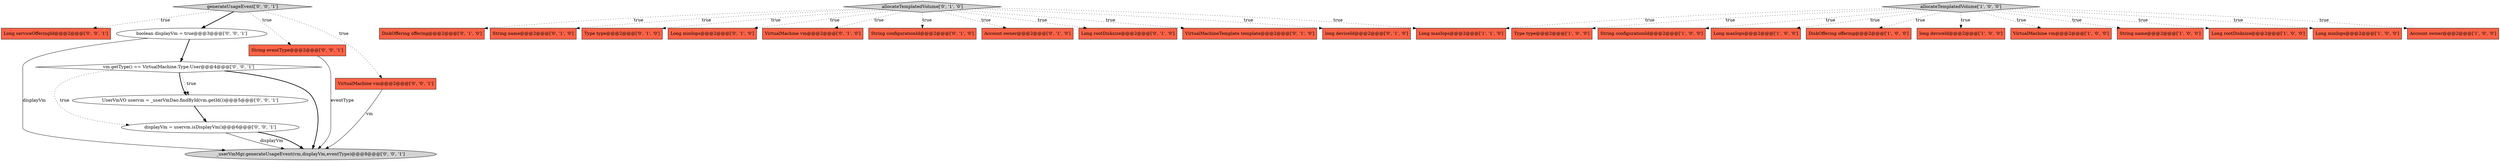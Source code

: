 digraph {
23 [style = filled, label = "Long serviceOfferingId@@@2@@@['0', '0', '1']", fillcolor = tomato, shape = box image = "AAA0AAABBB3BBB"];
12 [style = filled, label = "DiskOffering offering@@@2@@@['0', '1', '0']", fillcolor = tomato, shape = box image = "AAA0AAABBB2BBB"];
17 [style = filled, label = "String name@@@2@@@['0', '1', '0']", fillcolor = tomato, shape = box image = "AAA0AAABBB2BBB"];
4 [style = filled, label = "Type type@@@2@@@['1', '0', '0']", fillcolor = tomato, shape = box image = "AAA0AAABBB1BBB"];
18 [style = filled, label = "Type type@@@2@@@['0', '1', '0']", fillcolor = tomato, shape = box image = "AAA0AAABBB2BBB"];
21 [style = filled, label = "Long minIops@@@2@@@['0', '1', '0']", fillcolor = tomato, shape = box image = "AAA0AAABBB2BBB"];
27 [style = filled, label = "boolean displayVm = true@@@3@@@['0', '0', '1']", fillcolor = white, shape = ellipse image = "AAA0AAABBB3BBB"];
31 [style = filled, label = "displayVm = uservm.isDisplayVm()@@@6@@@['0', '0', '1']", fillcolor = white, shape = ellipse image = "AAA0AAABBB3BBB"];
15 [style = filled, label = "VirtualMachine vm@@@2@@@['0', '1', '0']", fillcolor = tomato, shape = box image = "AAA0AAABBB2BBB"];
2 [style = filled, label = "String configurationId@@@2@@@['1', '0', '0']", fillcolor = tomato, shape = box image = "AAA0AAABBB1BBB"];
19 [style = filled, label = "String configurationId@@@2@@@['0', '1', '0']", fillcolor = tomato, shape = box image = "AAA0AAABBB2BBB"];
11 [style = filled, label = "Long maxIops@@@2@@@['1', '1', '0']", fillcolor = tomato, shape = box image = "AAA0AAABBB1BBB"];
10 [style = filled, label = "Long maxIops@@@2@@@['1', '0', '0']", fillcolor = tomato, shape = box image = "AAA0AAABBB1BBB"];
26 [style = filled, label = "String eventType@@@2@@@['0', '0', '1']", fillcolor = tomato, shape = box image = "AAA0AAABBB3BBB"];
28 [style = filled, label = "_userVmMgr.generateUsageEvent(vm,displayVm,eventType)@@@8@@@['0', '0', '1']", fillcolor = lightgray, shape = ellipse image = "AAA0AAABBB3BBB"];
30 [style = filled, label = "VirtualMachine vm@@@2@@@['0', '0', '1']", fillcolor = tomato, shape = box image = "AAA0AAABBB3BBB"];
24 [style = filled, label = "UserVmVO uservm = _userVmDao.findById(vm.getId())@@@5@@@['0', '0', '1']", fillcolor = white, shape = ellipse image = "AAA0AAABBB3BBB"];
25 [style = filled, label = "generateUsageEvent['0', '0', '1']", fillcolor = lightgray, shape = diamond image = "AAA0AAABBB3BBB"];
22 [style = filled, label = "allocateTemplatedVolume['0', '1', '0']", fillcolor = lightgray, shape = diamond image = "AAA0AAABBB2BBB"];
29 [style = filled, label = "vm.getType() == VirtualMachine.Type.User@@@4@@@['0', '0', '1']", fillcolor = white, shape = diamond image = "AAA0AAABBB3BBB"];
1 [style = filled, label = "DiskOffering offering@@@2@@@['1', '0', '0']", fillcolor = tomato, shape = box image = "AAA0AAABBB1BBB"];
16 [style = filled, label = "Account owner@@@2@@@['0', '1', '0']", fillcolor = tomato, shape = box image = "AAA0AAABBB2BBB"];
0 [style = filled, label = "allocateTemplatedVolume['1', '0', '0']", fillcolor = lightgray, shape = diamond image = "AAA0AAABBB1BBB"];
20 [style = filled, label = "Long rootDisksize@@@2@@@['0', '1', '0']", fillcolor = tomato, shape = box image = "AAA0AAABBB2BBB"];
5 [style = filled, label = "long deviceId@@@2@@@['1', '0', '0']", fillcolor = tomato, shape = box image = "AAA0AAABBB1BBB"];
6 [style = filled, label = "VirtualMachine vm@@@2@@@['1', '0', '0']", fillcolor = tomato, shape = box image = "AAA0AAABBB1BBB"];
14 [style = filled, label = "VirtualMachineTemplate template@@@2@@@['0', '1', '0']", fillcolor = tomato, shape = box image = "AAA0AAABBB2BBB"];
13 [style = filled, label = "long deviceId@@@2@@@['0', '1', '0']", fillcolor = tomato, shape = box image = "AAA0AAABBB2BBB"];
7 [style = filled, label = "String name@@@2@@@['1', '0', '0']", fillcolor = tomato, shape = box image = "AAA0AAABBB1BBB"];
3 [style = filled, label = "Long rootDisksize@@@2@@@['1', '0', '0']", fillcolor = tomato, shape = box image = "AAA0AAABBB1BBB"];
9 [style = filled, label = "Long minIops@@@2@@@['1', '0', '0']", fillcolor = tomato, shape = box image = "AAA0AAABBB1BBB"];
8 [style = filled, label = "Account owner@@@2@@@['1', '0', '0']", fillcolor = tomato, shape = box image = "AAA0AAABBB1BBB"];
0->10 [style = dotted, label="true"];
0->2 [style = dotted, label="true"];
25->30 [style = dotted, label="true"];
29->24 [style = dotted, label="true"];
0->6 [style = dotted, label="true"];
0->1 [style = dotted, label="true"];
22->19 [style = dotted, label="true"];
22->16 [style = dotted, label="true"];
0->8 [style = dotted, label="true"];
0->7 [style = dotted, label="true"];
29->28 [style = bold, label=""];
22->20 [style = dotted, label="true"];
0->3 [style = dotted, label="true"];
22->11 [style = dotted, label="true"];
25->26 [style = dotted, label="true"];
0->5 [style = dotted, label="true"];
27->29 [style = bold, label=""];
0->9 [style = dotted, label="true"];
24->31 [style = bold, label=""];
22->14 [style = dotted, label="true"];
31->28 [style = solid, label="displayVm"];
26->28 [style = solid, label="eventType"];
0->11 [style = dotted, label="true"];
29->31 [style = dotted, label="true"];
27->28 [style = solid, label="displayVm"];
22->13 [style = dotted, label="true"];
0->4 [style = dotted, label="true"];
22->12 [style = dotted, label="true"];
29->24 [style = bold, label=""];
30->28 [style = solid, label="vm"];
25->27 [style = bold, label=""];
22->18 [style = dotted, label="true"];
31->28 [style = bold, label=""];
22->17 [style = dotted, label="true"];
25->23 [style = dotted, label="true"];
22->15 [style = dotted, label="true"];
22->21 [style = dotted, label="true"];
}
